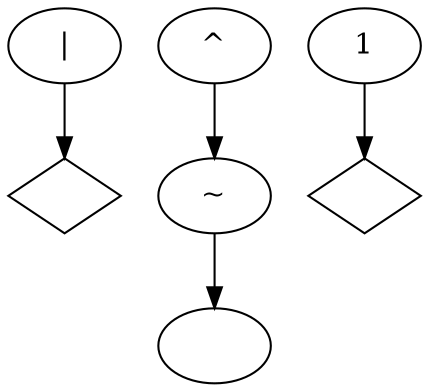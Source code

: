 digraph G {
n0 [label="",shape="diamond"];
n1 [label="|"];
n6 [label="^"];
n10 [label="",shape="diamond"];
n17 [label=""];
n4 [label="1"];
n5 [label="~"];
n1 -> n0
n6 -> n5
n4 -> n10
n5 -> n17
}